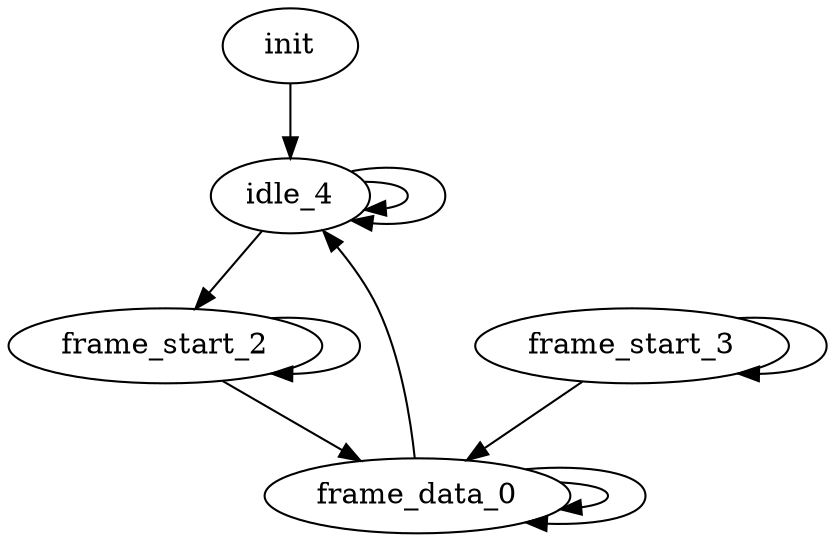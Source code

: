digraph Example {  graph [rankdir=TD];  
-1->4;
-1[ label =" init "];
0->0;
0->0;
0->4;
0[ label ="frame_data_0"];
2->0;
2->2;
2[ label ="frame_start_2"];
3->0;
3->3;
3[ label ="frame_start_3"];
4->2;
4->4;
4->4;
4[ label ="idle_4"];
}
